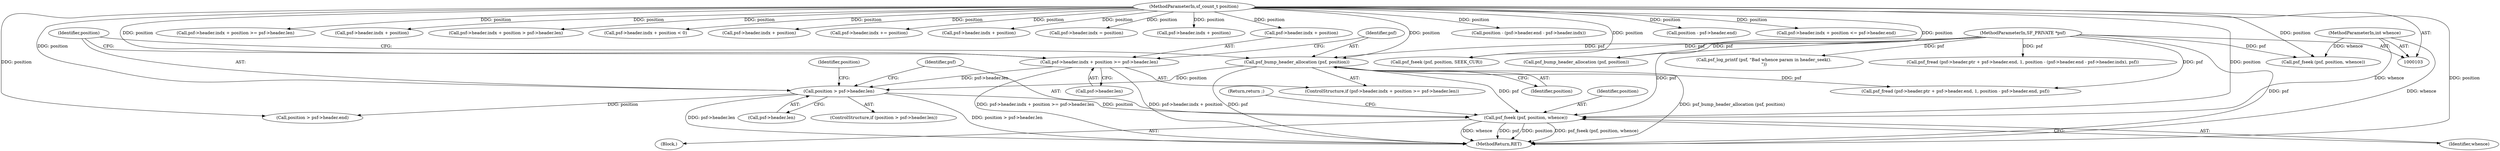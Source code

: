 digraph "0_libsndfile_708e996c87c5fae77b104ccfeb8f6db784c32074_14@pointer" {
"1000138" [label="(Call,psf_fseek (psf, position, whence))"];
"1000126" [label="(Call,psf_bump_header_allocation (psf, position))"];
"1000104" [label="(MethodParameterIn,SF_PRIVATE *psf)"];
"1000105" [label="(MethodParameterIn,sf_count_t position)"];
"1000130" [label="(Call,position > psf->header.len)"];
"1000113" [label="(Call,psf->header.indx + position >= psf->header.len)"];
"1000106" [label="(MethodParameterIn,int whence)"];
"1000139" [label="(Identifier,psf)"];
"1000188" [label="(Call,psf->header.indx + position >= psf->header.len)"];
"1000126" [label="(Call,psf_bump_header_allocation (psf, position))"];
"1000128" [label="(Identifier,position)"];
"1000258" [label="(Call,psf->header.indx + position)"];
"1000334" [label="(Call,psf_log_printf (psf, \"Bad whence param in header_seek().\n\"))"];
"1000257" [label="(Call,psf->header.indx + position > psf->header.len)"];
"1000130" [label="(Call,position > psf->header.len)"];
"1000137" [label="(Block,)"];
"1000157" [label="(Call,psf_fread (psf->header.ptr + psf->header.end, 1, position - psf->header.end, psf))"];
"1000205" [label="(Call,psf->header.indx + position < 0)"];
"1000104" [label="(MethodParameterIn,SF_PRIVATE *psf)"];
"1000206" [label="(Call,psf->header.indx + position)"];
"1000141" [label="(Identifier,whence)"];
"1000248" [label="(Call,psf->header.indx += position)"];
"1000140" [label="(Identifier,position)"];
"1000189" [label="(Call,psf->header.indx + position)"];
"1000113" [label="(Call,psf->header.indx + position >= psf->header.len)"];
"1000142" [label="(Return,return ;)"];
"1000138" [label="(Call,psf_fseek (psf, position, whence))"];
"1000129" [label="(ControlStructure,if (position > psf->header.len))"];
"1000178" [label="(Call,psf->header.indx = position)"];
"1000131" [label="(Identifier,position)"];
"1000127" [label="(Identifier,psf)"];
"1000112" [label="(ControlStructure,if (psf->header.indx + position >= psf->header.len))"];
"1000293" [label="(Call,psf_fread (psf->header.ptr + psf->header.end, 1, position - (psf->header.end - psf->header.indx), psf))"];
"1000235" [label="(Call,psf->header.indx + position)"];
"1000106" [label="(MethodParameterIn,int whence)"];
"1000228" [label="(Call,psf_fseek (psf, position, whence))"];
"1000282" [label="(Call,psf_fseek (psf, position, SEEK_CUR))"];
"1000201" [label="(Call,psf_bump_header_allocation (psf, position))"];
"1000306" [label="(Call,position - (psf->header.end - psf->header.indx))"];
"1000114" [label="(Call,psf->header.indx + position)"];
"1000170" [label="(Call,position - psf->header.end)"];
"1000132" [label="(Call,psf->header.len)"];
"1000145" [label="(Identifier,position)"];
"1000234" [label="(Call,psf->header.indx + position <= psf->header.end)"];
"1000339" [label="(MethodReturn,RET)"];
"1000105" [label="(MethodParameterIn,sf_count_t position)"];
"1000121" [label="(Call,psf->header.len)"];
"1000144" [label="(Call,position > psf->header.end)"];
"1000138" -> "1000137"  [label="AST: "];
"1000138" -> "1000141"  [label="CFG: "];
"1000139" -> "1000138"  [label="AST: "];
"1000140" -> "1000138"  [label="AST: "];
"1000141" -> "1000138"  [label="AST: "];
"1000142" -> "1000138"  [label="CFG: "];
"1000138" -> "1000339"  [label="DDG: whence"];
"1000138" -> "1000339"  [label="DDG: psf"];
"1000138" -> "1000339"  [label="DDG: position"];
"1000138" -> "1000339"  [label="DDG: psf_fseek (psf, position, whence)"];
"1000126" -> "1000138"  [label="DDG: psf"];
"1000104" -> "1000138"  [label="DDG: psf"];
"1000130" -> "1000138"  [label="DDG: position"];
"1000105" -> "1000138"  [label="DDG: position"];
"1000106" -> "1000138"  [label="DDG: whence"];
"1000126" -> "1000112"  [label="AST: "];
"1000126" -> "1000128"  [label="CFG: "];
"1000127" -> "1000126"  [label="AST: "];
"1000128" -> "1000126"  [label="AST: "];
"1000131" -> "1000126"  [label="CFG: "];
"1000126" -> "1000339"  [label="DDG: psf_bump_header_allocation (psf, position)"];
"1000126" -> "1000339"  [label="DDG: psf"];
"1000104" -> "1000126"  [label="DDG: psf"];
"1000105" -> "1000126"  [label="DDG: position"];
"1000126" -> "1000130"  [label="DDG: position"];
"1000126" -> "1000157"  [label="DDG: psf"];
"1000104" -> "1000103"  [label="AST: "];
"1000104" -> "1000339"  [label="DDG: psf"];
"1000104" -> "1000157"  [label="DDG: psf"];
"1000104" -> "1000201"  [label="DDG: psf"];
"1000104" -> "1000228"  [label="DDG: psf"];
"1000104" -> "1000282"  [label="DDG: psf"];
"1000104" -> "1000293"  [label="DDG: psf"];
"1000104" -> "1000334"  [label="DDG: psf"];
"1000105" -> "1000103"  [label="AST: "];
"1000105" -> "1000339"  [label="DDG: position"];
"1000105" -> "1000113"  [label="DDG: position"];
"1000105" -> "1000114"  [label="DDG: position"];
"1000105" -> "1000130"  [label="DDG: position"];
"1000105" -> "1000144"  [label="DDG: position"];
"1000105" -> "1000170"  [label="DDG: position"];
"1000105" -> "1000178"  [label="DDG: position"];
"1000105" -> "1000188"  [label="DDG: position"];
"1000105" -> "1000189"  [label="DDG: position"];
"1000105" -> "1000201"  [label="DDG: position"];
"1000105" -> "1000205"  [label="DDG: position"];
"1000105" -> "1000206"  [label="DDG: position"];
"1000105" -> "1000228"  [label="DDG: position"];
"1000105" -> "1000234"  [label="DDG: position"];
"1000105" -> "1000235"  [label="DDG: position"];
"1000105" -> "1000248"  [label="DDG: position"];
"1000105" -> "1000257"  [label="DDG: position"];
"1000105" -> "1000258"  [label="DDG: position"];
"1000105" -> "1000282"  [label="DDG: position"];
"1000105" -> "1000306"  [label="DDG: position"];
"1000130" -> "1000129"  [label="AST: "];
"1000130" -> "1000132"  [label="CFG: "];
"1000131" -> "1000130"  [label="AST: "];
"1000132" -> "1000130"  [label="AST: "];
"1000139" -> "1000130"  [label="CFG: "];
"1000145" -> "1000130"  [label="CFG: "];
"1000130" -> "1000339"  [label="DDG: position > psf->header.len"];
"1000130" -> "1000339"  [label="DDG: psf->header.len"];
"1000113" -> "1000130"  [label="DDG: psf->header.len"];
"1000130" -> "1000144"  [label="DDG: position"];
"1000113" -> "1000112"  [label="AST: "];
"1000113" -> "1000121"  [label="CFG: "];
"1000114" -> "1000113"  [label="AST: "];
"1000121" -> "1000113"  [label="AST: "];
"1000127" -> "1000113"  [label="CFG: "];
"1000131" -> "1000113"  [label="CFG: "];
"1000113" -> "1000339"  [label="DDG: psf->header.indx + position >= psf->header.len"];
"1000113" -> "1000339"  [label="DDG: psf->header.indx + position"];
"1000106" -> "1000103"  [label="AST: "];
"1000106" -> "1000339"  [label="DDG: whence"];
"1000106" -> "1000228"  [label="DDG: whence"];
}
